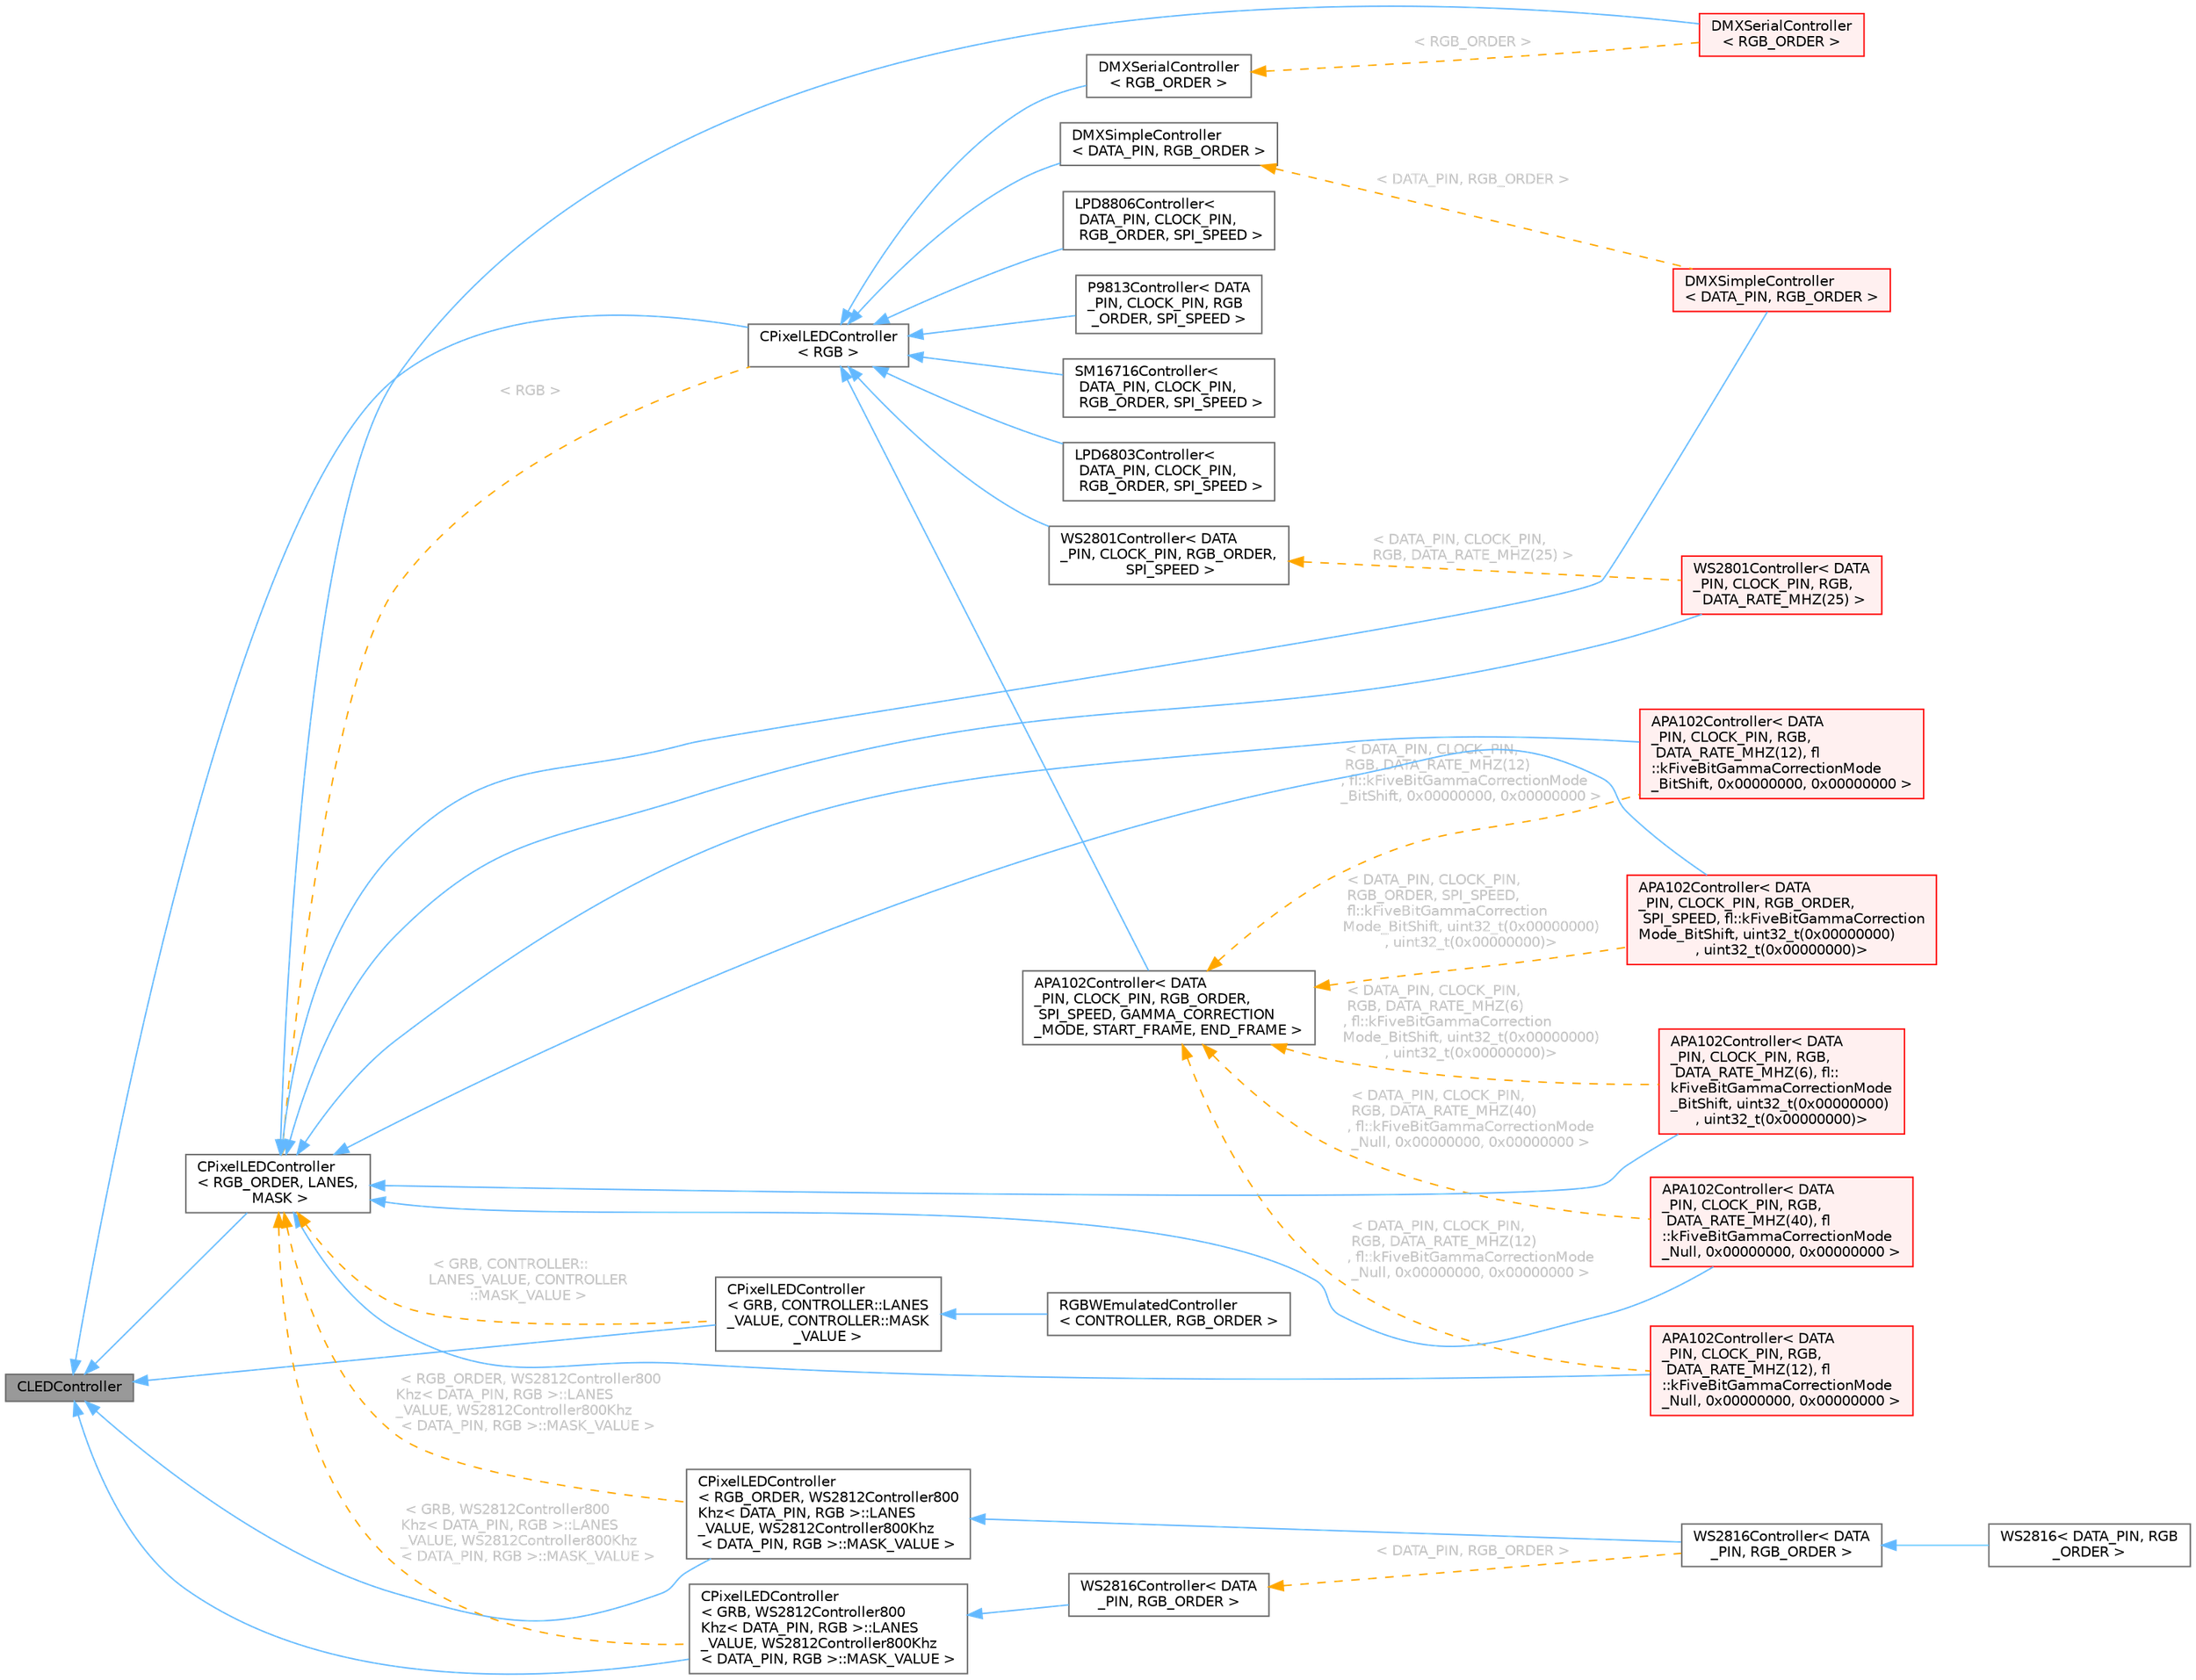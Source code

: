 digraph "CLEDController"
{
 // LATEX_PDF_SIZE
  bgcolor="transparent";
  edge [fontname=Helvetica,fontsize=10,labelfontname=Helvetica,labelfontsize=10];
  node [fontname=Helvetica,fontsize=10,shape=box,height=0.2,width=0.4];
  rankdir="LR";
  Node1 [id="Node000001",label="CLEDController",height=0.2,width=0.4,color="gray40", fillcolor="grey60", style="filled", fontcolor="black",tooltip="Base definition for an LED controller."];
  Node1 -> Node2 [id="edge1_Node000001_Node000002",dir="back",color="steelblue1",style="solid",tooltip=" "];
  Node2 [id="Node000002",label="CPixelLEDController\l\< RGB \>",height=0.2,width=0.4,color="gray40", fillcolor="white", style="filled",URL="$d0/dc9/class_c_pixel_l_e_d_controller.html",tooltip=" "];
  Node2 -> Node3 [id="edge2_Node000002_Node000003",dir="back",color="steelblue1",style="solid",tooltip=" "];
  Node3 [id="Node000003",label="APA102Controller\< DATA\l_PIN, CLOCK_PIN, RGB_ORDER,\l SPI_SPEED, GAMMA_CORRECTION\l_MODE, START_FRAME, END_FRAME \>",height=0.2,width=0.4,color="gray40", fillcolor="white", style="filled",URL="$df/d0d/group___clocked_chipsets.html#d4/d96/class_a_p_a102_controller",tooltip="APA102 controller class."];
  Node3 -> Node4 [id="edge3_Node000003_Node000004",dir="back",color="orange",style="dashed",tooltip=" ",label=" \< DATA_PIN, CLOCK_PIN,\l RGB, DATA_RATE_MHZ(6)\l, fl::kFiveBitGammaCorrection\lMode_BitShift, uint32_t(0x00000000)\l, uint32_t(0x00000000)\>",fontcolor="grey" ];
  Node4 [id="Node000004",label="APA102Controller\< DATA\l_PIN, CLOCK_PIN, RGB,\l DATA_RATE_MHZ(6), fl::\lkFiveBitGammaCorrectionMode\l_BitShift, uint32_t(0x00000000)\l, uint32_t(0x00000000)\>",height=0.2,width=0.4,color="red", fillcolor="#FFF0F0", style="filled",URL="$df/d0d/group___clocked_chipsets.html",tooltip=" "];
  Node3 -> Node8 [id="edge4_Node000003_Node000008",dir="back",color="orange",style="dashed",tooltip=" ",label=" \< DATA_PIN, CLOCK_PIN,\l RGB, DATA_RATE_MHZ(40)\l, fl::kFiveBitGammaCorrectionMode\l_Null, 0x00000000, 0x00000000 \>",fontcolor="grey" ];
  Node8 [id="Node000008",label="APA102Controller\< DATA\l_PIN, CLOCK_PIN, RGB,\l DATA_RATE_MHZ(40), fl\l::kFiveBitGammaCorrectionMode\l_Null, 0x00000000, 0x00000000 \>",height=0.2,width=0.4,color="red", fillcolor="#FFF0F0", style="filled",URL="$df/d0d/group___clocked_chipsets.html",tooltip=" "];
  Node3 -> Node10 [id="edge5_Node000003_Node000010",dir="back",color="orange",style="dashed",tooltip=" ",label=" \< DATA_PIN, CLOCK_PIN,\l RGB_ORDER, SPI_SPEED,\l fl::kFiveBitGammaCorrection\lMode_BitShift, uint32_t(0x00000000)\l, uint32_t(0x00000000)\>",fontcolor="grey" ];
  Node10 [id="Node000010",label="APA102Controller\< DATA\l_PIN, CLOCK_PIN, RGB_ORDER,\l SPI_SPEED, fl::kFiveBitGammaCorrection\lMode_BitShift, uint32_t(0x00000000)\l, uint32_t(0x00000000)\>",height=0.2,width=0.4,color="red", fillcolor="#FFF0F0", style="filled",URL="$df/d0d/group___clocked_chipsets.html",tooltip=" "];
  Node3 -> Node11 [id="edge6_Node000003_Node000011",dir="back",color="orange",style="dashed",tooltip=" ",label=" \< DATA_PIN, CLOCK_PIN,\l RGB, DATA_RATE_MHZ(12)\l, fl::kFiveBitGammaCorrectionMode\l_Null, 0x00000000, 0x00000000 \>",fontcolor="grey" ];
  Node11 [id="Node000011",label="APA102Controller\< DATA\l_PIN, CLOCK_PIN, RGB,\l DATA_RATE_MHZ(12), fl\l::kFiveBitGammaCorrectionMode\l_Null, 0x00000000, 0x00000000 \>",height=0.2,width=0.4,color="red", fillcolor="#FFF0F0", style="filled",URL="$df/d0d/group___clocked_chipsets.html",tooltip=" "];
  Node3 -> Node13 [id="edge7_Node000003_Node000013",dir="back",color="orange",style="dashed",tooltip=" ",label=" \< DATA_PIN, CLOCK_PIN,\l RGB, DATA_RATE_MHZ(12)\l, fl::kFiveBitGammaCorrectionMode\l_BitShift, 0x00000000, 0x00000000 \>",fontcolor="grey" ];
  Node13 [id="Node000013",label="APA102Controller\< DATA\l_PIN, CLOCK_PIN, RGB,\l DATA_RATE_MHZ(12), fl\l::kFiveBitGammaCorrectionMode\l_BitShift, 0x00000000, 0x00000000 \>",height=0.2,width=0.4,color="red", fillcolor="#FFF0F0", style="filled",URL="$df/d0d/group___clocked_chipsets.html",tooltip=" "];
  Node2 -> Node15 [id="edge8_Node000002_Node000015",dir="back",color="steelblue1",style="solid",tooltip=" "];
  Node15 [id="Node000015",label="DMXSerialController\l\< RGB_ORDER \>",height=0.2,width=0.4,color="gray40", fillcolor="white", style="filled",URL="$d7/d6f/group___clockless_chipsets.html#d9/d0f/class_d_m_x_serial_controller",tooltip="DMX512 based LED controller class, using the DMXSerial library."];
  Node15 -> Node16 [id="edge9_Node000015_Node000016",dir="back",color="orange",style="dashed",tooltip=" ",label=" \< RGB_ORDER \>",fontcolor="grey" ];
  Node16 [id="Node000016",label="DMXSerialController\l\< RGB_ORDER \>",height=0.2,width=0.4,color="red", fillcolor="#FFF0F0", style="filled",URL="$d7/d6f/group___clockless_chipsets.html",tooltip=" "];
  Node2 -> Node18 [id="edge10_Node000002_Node000018",dir="back",color="steelblue1",style="solid",tooltip=" "];
  Node18 [id="Node000018",label="DMXSimpleController\l\< DATA_PIN, RGB_ORDER \>",height=0.2,width=0.4,color="gray40", fillcolor="white", style="filled",URL="$d7/d6f/group___clockless_chipsets.html#d0/da7/class_d_m_x_simple_controller",tooltip="DMX512 based LED controller class, using the DmxSimple library."];
  Node18 -> Node19 [id="edge11_Node000018_Node000019",dir="back",color="orange",style="dashed",tooltip=" ",label=" \< DATA_PIN, RGB_ORDER \>",fontcolor="grey" ];
  Node19 [id="Node000019",label="DMXSimpleController\l\< DATA_PIN, RGB_ORDER \>",height=0.2,width=0.4,color="red", fillcolor="#FFF0F0", style="filled",URL="$d7/d6f/group___clockless_chipsets.html",tooltip=" "];
  Node2 -> Node21 [id="edge12_Node000002_Node000021",dir="back",color="steelblue1",style="solid",tooltip=" "];
  Node21 [id="Node000021",label="LPD6803Controller\<\l DATA_PIN, CLOCK_PIN,\l RGB_ORDER, SPI_SPEED \>",height=0.2,width=0.4,color="gray40", fillcolor="white", style="filled",URL="$df/d0d/group___clocked_chipsets.html#d0/d40/class_l_p_d6803_controller",tooltip="LPD6803 controller class (LPD1101)."];
  Node2 -> Node22 [id="edge13_Node000002_Node000022",dir="back",color="steelblue1",style="solid",tooltip=" "];
  Node22 [id="Node000022",label="LPD8806Controller\<\l DATA_PIN, CLOCK_PIN,\l RGB_ORDER, SPI_SPEED \>",height=0.2,width=0.4,color="gray40", fillcolor="white", style="filled",URL="$df/d0d/group___clocked_chipsets.html#dc/d33/class_l_p_d8806_controller",tooltip="LPD8806 controller class."];
  Node2 -> Node23 [id="edge14_Node000002_Node000023",dir="back",color="steelblue1",style="solid",tooltip=" "];
  Node23 [id="Node000023",label="P9813Controller\< DATA\l_PIN, CLOCK_PIN, RGB\l_ORDER, SPI_SPEED \>",height=0.2,width=0.4,color="gray40", fillcolor="white", style="filled",URL="$df/d0d/group___clocked_chipsets.html#d2/dd6/class_p9813_controller",tooltip="P9813 controller class."];
  Node2 -> Node24 [id="edge15_Node000002_Node000024",dir="back",color="steelblue1",style="solid",tooltip=" "];
  Node24 [id="Node000024",label="SM16716Controller\<\l DATA_PIN, CLOCK_PIN,\l RGB_ORDER, SPI_SPEED \>",height=0.2,width=0.4,color="gray40", fillcolor="white", style="filled",URL="$df/d0d/group___clocked_chipsets.html#d8/df9/class_s_m16716_controller",tooltip="SM16716 controller class."];
  Node2 -> Node25 [id="edge16_Node000002_Node000025",dir="back",color="steelblue1",style="solid",tooltip=" "];
  Node25 [id="Node000025",label="WS2801Controller\< DATA\l_PIN, CLOCK_PIN, RGB_ORDER,\l SPI_SPEED \>",height=0.2,width=0.4,color="gray40", fillcolor="white", style="filled",URL="$df/d0d/group___clocked_chipsets.html#d9/d95/class_w_s2801_controller",tooltip="WS2801 controller class."];
  Node25 -> Node26 [id="edge17_Node000025_Node000026",dir="back",color="orange",style="dashed",tooltip=" ",label=" \< DATA_PIN, CLOCK_PIN,\l RGB, DATA_RATE_MHZ(25) \>",fontcolor="grey" ];
  Node26 [id="Node000026",label="WS2801Controller\< DATA\l_PIN, CLOCK_PIN, RGB,\l DATA_RATE_MHZ(25) \>",height=0.2,width=0.4,color="red", fillcolor="#FFF0F0", style="filled",URL="$df/d0d/group___clocked_chipsets.html",tooltip=" "];
  Node1 -> Node28 [id="edge18_Node000001_Node000028",dir="back",color="steelblue1",style="solid",tooltip=" "];
  Node28 [id="Node000028",label="CPixelLEDController\l\< GRB, CONTROLLER::LANES\l_VALUE, CONTROLLER::MASK\l_VALUE \>",height=0.2,width=0.4,color="gray40", fillcolor="white", style="filled",URL="$d0/dc9/class_c_pixel_l_e_d_controller.html",tooltip=" "];
  Node28 -> Node29 [id="edge19_Node000028_Node000029",dir="back",color="steelblue1",style="solid",tooltip=" "];
  Node29 [id="Node000029",label="RGBWEmulatedController\l\< CONTROLLER, RGB_ORDER \>",height=0.2,width=0.4,color="gray40", fillcolor="white", style="filled",URL="$d4/d28/group___chipsets.html#d5/d83/class_r_g_b_w_emulated_controller",tooltip=" "];
  Node1 -> Node30 [id="edge20_Node000001_Node000030",dir="back",color="steelblue1",style="solid",tooltip=" "];
  Node30 [id="Node000030",label="CPixelLEDController\l\< RGB_ORDER, WS2812Controller800\lKhz\< DATA_PIN, RGB \>::LANES\l_VALUE, WS2812Controller800Khz\l\< DATA_PIN, RGB \>::MASK_VALUE \>",height=0.2,width=0.4,color="gray40", fillcolor="white", style="filled",URL="$d0/dc9/class_c_pixel_l_e_d_controller.html",tooltip=" "];
  Node30 -> Node31 [id="edge21_Node000030_Node000031",dir="back",color="steelblue1",style="solid",tooltip=" "];
  Node31 [id="Node000031",label="WS2816Controller\< DATA\l_PIN, RGB_ORDER \>",height=0.2,width=0.4,color="gray40", fillcolor="white", style="filled",URL="$d4/d28/group___chipsets.html",tooltip=" "];
  Node31 -> Node32 [id="edge22_Node000031_Node000032",dir="back",color="steelblue1",style="solid",tooltip=" "];
  Node32 [id="Node000032",label="WS2816\< DATA_PIN, RGB\l_ORDER \>",height=0.2,width=0.4,color="gray40", fillcolor="white", style="filled",URL="$d7/d6f/group___clockless_chipsets.html#dc/d9f/class_w_s2816",tooltip="WS2816 controller class."];
  Node1 -> Node33 [id="edge23_Node000001_Node000033",dir="back",color="steelblue1",style="solid",tooltip=" "];
  Node33 [id="Node000033",label="CPixelLEDController\l\< GRB, WS2812Controller800\lKhz\< DATA_PIN, RGB \>::LANES\l_VALUE, WS2812Controller800Khz\l\< DATA_PIN, RGB \>::MASK_VALUE \>",height=0.2,width=0.4,color="gray40", fillcolor="white", style="filled",URL="$d0/dc9/class_c_pixel_l_e_d_controller.html",tooltip=" "];
  Node33 -> Node34 [id="edge24_Node000033_Node000034",dir="back",color="steelblue1",style="solid",tooltip=" "];
  Node34 [id="Node000034",label="WS2816Controller\< DATA\l_PIN, RGB_ORDER \>",height=0.2,width=0.4,color="gray40", fillcolor="white", style="filled",URL="$d4/d28/group___chipsets.html#dd/dbc/class_w_s2816_controller",tooltip=" "];
  Node34 -> Node31 [id="edge25_Node000034_Node000031",dir="back",color="orange",style="dashed",tooltip=" ",label=" \< DATA_PIN, RGB_ORDER \>",fontcolor="grey" ];
  Node1 -> Node35 [id="edge26_Node000001_Node000035",dir="back",color="steelblue1",style="solid",tooltip=" "];
  Node35 [id="Node000035",label="CPixelLEDController\l\< RGB_ORDER, LANES,\l MASK \>",height=0.2,width=0.4,color="gray40", fillcolor="white", style="filled",URL="$d0/dc9/class_c_pixel_l_e_d_controller.html",tooltip="Template extension of the CLEDController class."];
  Node35 -> Node4 [id="edge27_Node000035_Node000004",dir="back",color="steelblue1",style="solid",tooltip=" "];
  Node35 -> Node8 [id="edge28_Node000035_Node000008",dir="back",color="steelblue1",style="solid",tooltip=" "];
  Node35 -> Node10 [id="edge29_Node000035_Node000010",dir="back",color="steelblue1",style="solid",tooltip=" "];
  Node35 -> Node11 [id="edge30_Node000035_Node000011",dir="back",color="steelblue1",style="solid",tooltip=" "];
  Node35 -> Node13 [id="edge31_Node000035_Node000013",dir="back",color="steelblue1",style="solid",tooltip=" "];
  Node35 -> Node16 [id="edge32_Node000035_Node000016",dir="back",color="steelblue1",style="solid",tooltip=" "];
  Node35 -> Node19 [id="edge33_Node000035_Node000019",dir="back",color="steelblue1",style="solid",tooltip=" "];
  Node35 -> Node26 [id="edge34_Node000035_Node000026",dir="back",color="steelblue1",style="solid",tooltip=" "];
  Node35 -> Node2 [id="edge35_Node000035_Node000002",dir="back",color="orange",style="dashed",tooltip=" ",label=" \< RGB \>",fontcolor="grey" ];
  Node35 -> Node28 [id="edge36_Node000035_Node000028",dir="back",color="orange",style="dashed",tooltip=" ",label=" \< GRB, CONTROLLER::\lLANES_VALUE, CONTROLLER\l::MASK_VALUE \>",fontcolor="grey" ];
  Node35 -> Node30 [id="edge37_Node000035_Node000030",dir="back",color="orange",style="dashed",tooltip=" ",label=" \< RGB_ORDER, WS2812Controller800\lKhz\< DATA_PIN, RGB \>::LANES\l_VALUE, WS2812Controller800Khz\l\< DATA_PIN, RGB \>::MASK_VALUE \>",fontcolor="grey" ];
  Node35 -> Node33 [id="edge38_Node000035_Node000033",dir="back",color="orange",style="dashed",tooltip=" ",label=" \< GRB, WS2812Controller800\lKhz\< DATA_PIN, RGB \>::LANES\l_VALUE, WS2812Controller800Khz\l\< DATA_PIN, RGB \>::MASK_VALUE \>",fontcolor="grey" ];
}
